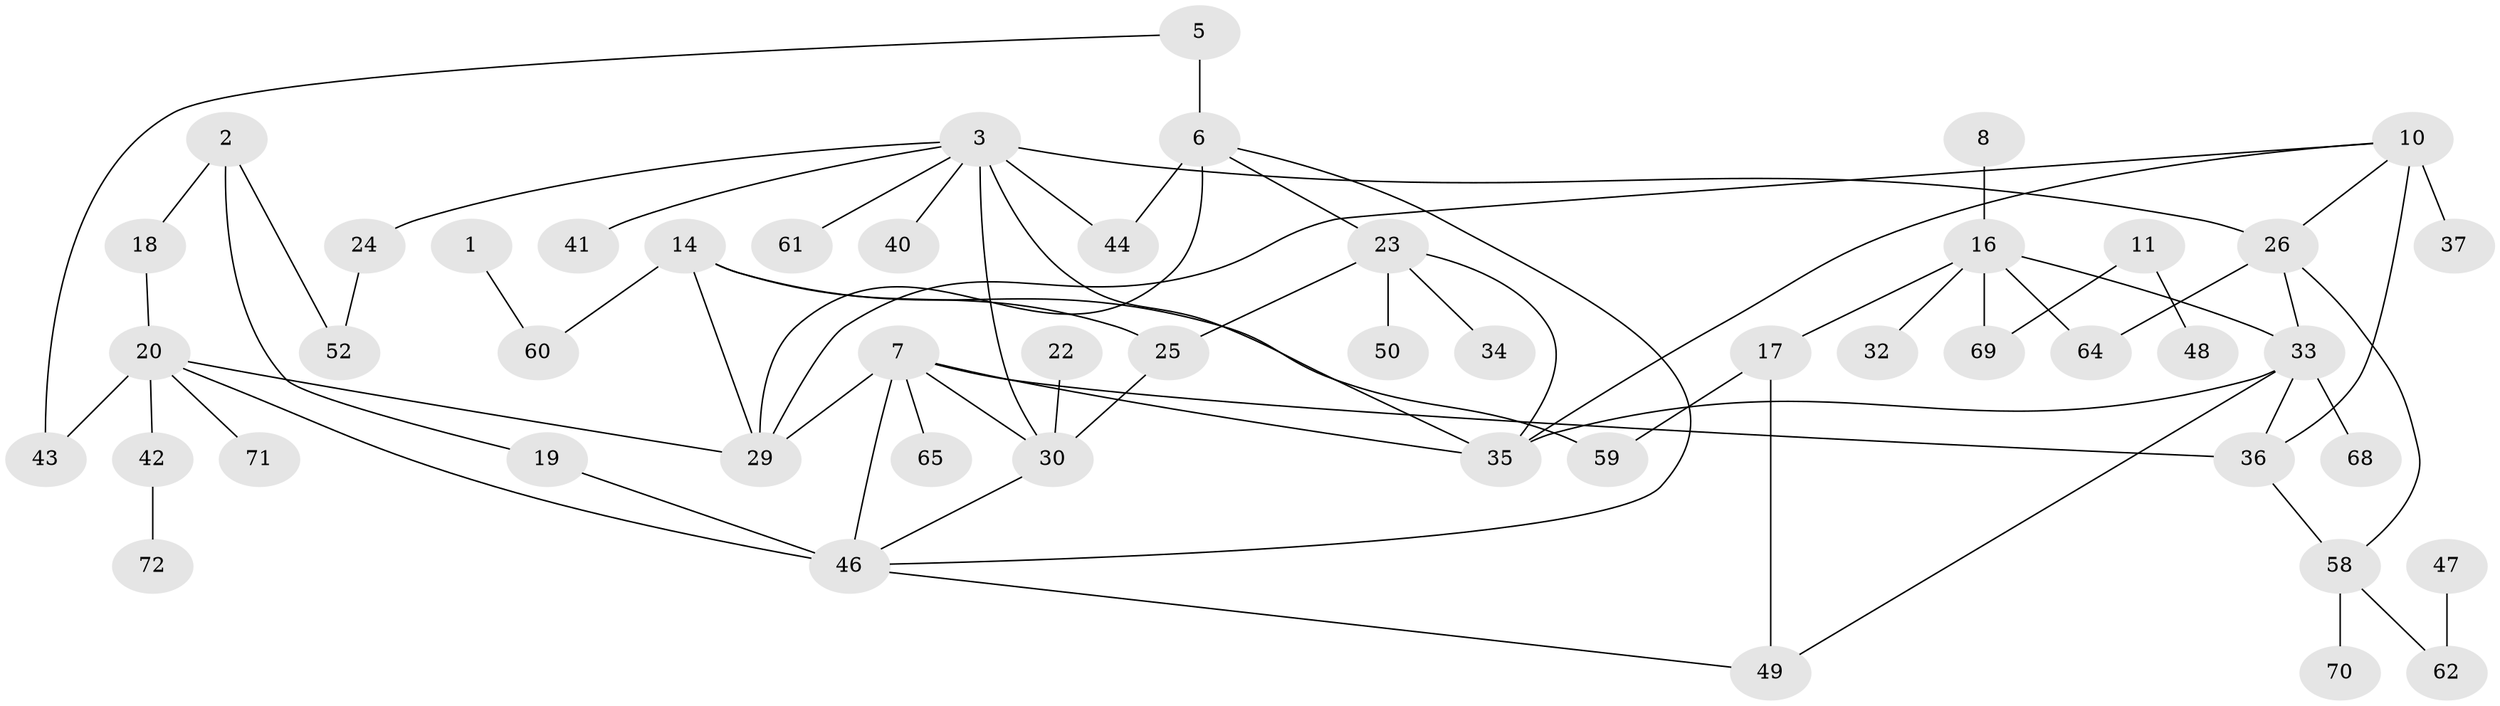 // original degree distribution, {1: 0.2602739726027397, 3: 0.18493150684931506, 4: 0.07534246575342465, 0: 0.13013698630136986, 2: 0.273972602739726, 5: 0.04794520547945205, 6: 0.0136986301369863, 7: 0.0136986301369863}
// Generated by graph-tools (version 1.1) at 2025/33/03/09/25 02:33:48]
// undirected, 51 vertices, 71 edges
graph export_dot {
graph [start="1"]
  node [color=gray90,style=filled];
  1;
  2;
  3;
  5;
  6;
  7;
  8;
  10;
  11;
  14;
  16;
  17;
  18;
  19;
  20;
  22;
  23;
  24;
  25;
  26;
  29;
  30;
  32;
  33;
  34;
  35;
  36;
  37;
  40;
  41;
  42;
  43;
  44;
  46;
  47;
  48;
  49;
  50;
  52;
  58;
  59;
  60;
  61;
  62;
  64;
  65;
  68;
  69;
  70;
  71;
  72;
  1 -- 60 [weight=1.0];
  2 -- 18 [weight=1.0];
  2 -- 19 [weight=1.0];
  2 -- 52 [weight=1.0];
  3 -- 24 [weight=1.0];
  3 -- 26 [weight=1.0];
  3 -- 30 [weight=2.0];
  3 -- 35 [weight=1.0];
  3 -- 40 [weight=1.0];
  3 -- 41 [weight=1.0];
  3 -- 44 [weight=1.0];
  3 -- 61 [weight=1.0];
  5 -- 6 [weight=3.0];
  5 -- 43 [weight=1.0];
  6 -- 23 [weight=1.0];
  6 -- 29 [weight=1.0];
  6 -- 44 [weight=1.0];
  6 -- 46 [weight=1.0];
  7 -- 29 [weight=1.0];
  7 -- 30 [weight=1.0];
  7 -- 35 [weight=1.0];
  7 -- 36 [weight=1.0];
  7 -- 46 [weight=1.0];
  7 -- 65 [weight=1.0];
  8 -- 16 [weight=1.0];
  10 -- 26 [weight=1.0];
  10 -- 29 [weight=1.0];
  10 -- 35 [weight=2.0];
  10 -- 36 [weight=1.0];
  10 -- 37 [weight=5.0];
  11 -- 48 [weight=1.0];
  11 -- 69 [weight=1.0];
  14 -- 25 [weight=1.0];
  14 -- 29 [weight=1.0];
  14 -- 59 [weight=1.0];
  14 -- 60 [weight=1.0];
  16 -- 17 [weight=1.0];
  16 -- 32 [weight=1.0];
  16 -- 33 [weight=1.0];
  16 -- 64 [weight=1.0];
  16 -- 69 [weight=1.0];
  17 -- 49 [weight=2.0];
  17 -- 59 [weight=1.0];
  18 -- 20 [weight=1.0];
  19 -- 46 [weight=1.0];
  20 -- 29 [weight=1.0];
  20 -- 42 [weight=2.0];
  20 -- 43 [weight=2.0];
  20 -- 46 [weight=2.0];
  20 -- 71 [weight=1.0];
  22 -- 30 [weight=3.0];
  23 -- 25 [weight=1.0];
  23 -- 34 [weight=1.0];
  23 -- 35 [weight=1.0];
  23 -- 50 [weight=1.0];
  24 -- 52 [weight=1.0];
  25 -- 30 [weight=1.0];
  26 -- 33 [weight=1.0];
  26 -- 58 [weight=1.0];
  26 -- 64 [weight=2.0];
  30 -- 46 [weight=1.0];
  33 -- 35 [weight=1.0];
  33 -- 36 [weight=1.0];
  33 -- 49 [weight=1.0];
  33 -- 68 [weight=1.0];
  36 -- 58 [weight=1.0];
  42 -- 72 [weight=1.0];
  46 -- 49 [weight=1.0];
  47 -- 62 [weight=1.0];
  58 -- 62 [weight=1.0];
  58 -- 70 [weight=1.0];
}
